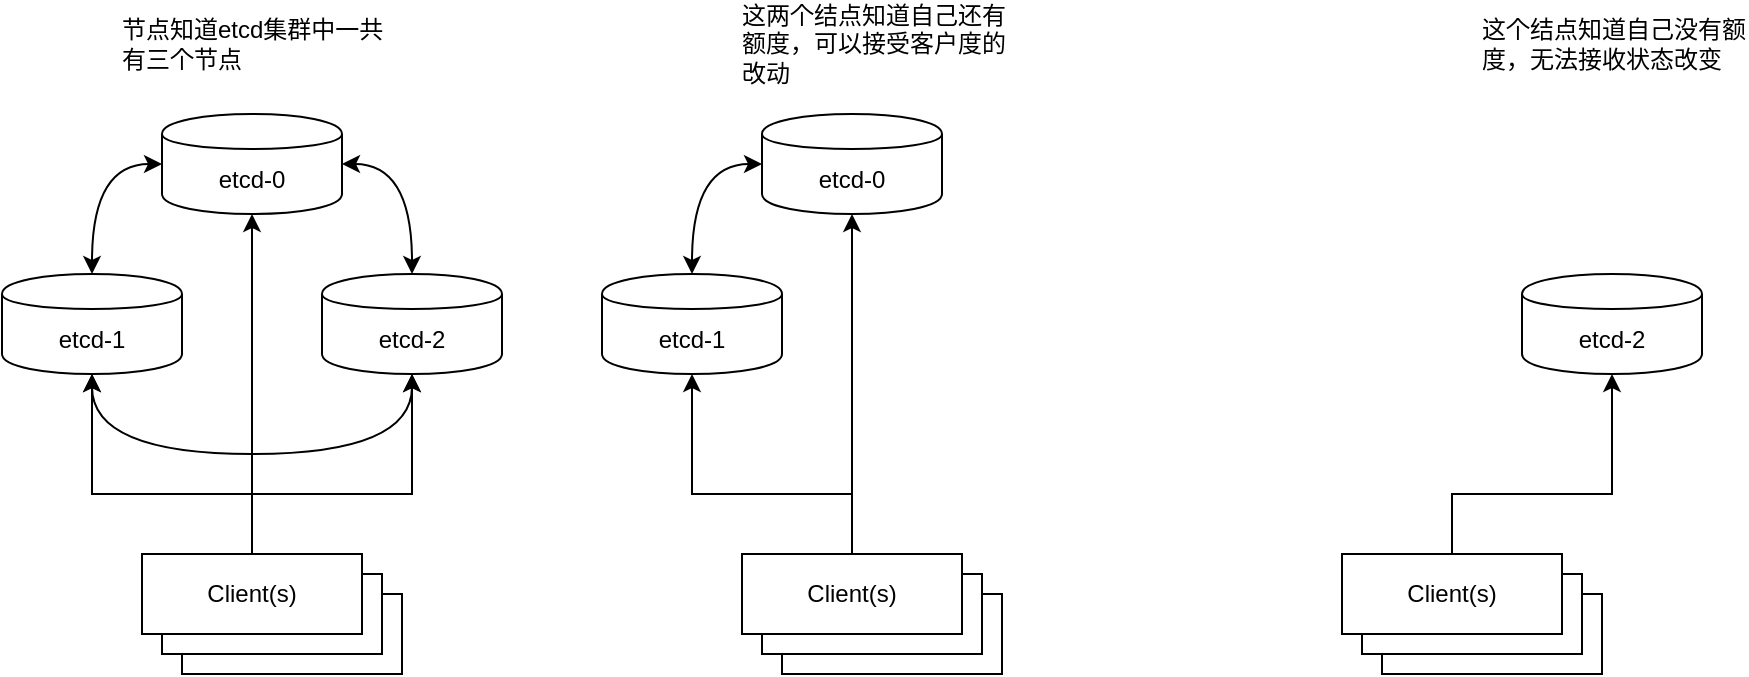 <mxfile version="12.6.5" type="device"><diagram id="IaxwzAsaKVpk1bIBbDXA" name="Page-1"><mxGraphModel dx="1024" dy="592" grid="1" gridSize="10" guides="1" tooltips="1" connect="1" arrows="1" fold="1" page="1" pageScale="1" pageWidth="2339" pageHeight="3300" math="0" shadow="0"><root><mxCell id="0"/><mxCell id="1" parent="0"/><mxCell id="mq4NG1PnDpluvk-9C2Gr-9" value="Client(s)" style="rounded=0;whiteSpace=wrap;html=1;" vertex="1" parent="1"><mxGeometry x="210" y="340" width="110" height="40" as="geometry"/></mxCell><mxCell id="mq4NG1PnDpluvk-9C2Gr-8" value="Client(s)" style="rounded=0;whiteSpace=wrap;html=1;" vertex="1" parent="1"><mxGeometry x="200" y="330" width="110" height="40" as="geometry"/></mxCell><mxCell id="mq4NG1PnDpluvk-9C2Gr-4" style="edgeStyle=orthogonalEdgeStyle;orthogonalLoop=1;jettySize=auto;html=1;curved=1;exitX=0;exitY=0.5;exitDx=0;exitDy=0;startArrow=classic;startFill=1;" edge="1" parent="1" source="mq4NG1PnDpluvk-9C2Gr-1" target="mq4NG1PnDpluvk-9C2Gr-2"><mxGeometry relative="1" as="geometry"/></mxCell><mxCell id="mq4NG1PnDpluvk-9C2Gr-5" style="edgeStyle=orthogonalEdgeStyle;curved=1;orthogonalLoop=1;jettySize=auto;html=1;startArrow=classic;startFill=1;exitX=1;exitY=0.5;exitDx=0;exitDy=0;" edge="1" parent="1" source="mq4NG1PnDpluvk-9C2Gr-1" target="mq4NG1PnDpluvk-9C2Gr-3"><mxGeometry relative="1" as="geometry"/></mxCell><mxCell id="mq4NG1PnDpluvk-9C2Gr-1" value="etcd-0" style="shape=cylinder;whiteSpace=wrap;html=1;boundedLbl=1;backgroundOutline=1;" vertex="1" parent="1"><mxGeometry x="200" y="100" width="90" height="50" as="geometry"/></mxCell><mxCell id="mq4NG1PnDpluvk-9C2Gr-6" style="edgeStyle=orthogonalEdgeStyle;curved=1;orthogonalLoop=1;jettySize=auto;html=1;entryX=0.5;entryY=1;entryDx=0;entryDy=0;startArrow=classic;startFill=1;exitX=0.5;exitY=1;exitDx=0;exitDy=0;" edge="1" parent="1" source="mq4NG1PnDpluvk-9C2Gr-2" target="mq4NG1PnDpluvk-9C2Gr-3"><mxGeometry relative="1" as="geometry"><Array as="points"><mxPoint x="165" y="270"/><mxPoint x="325" y="270"/></Array></mxGeometry></mxCell><mxCell id="mq4NG1PnDpluvk-9C2Gr-2" value="etcd-1" style="shape=cylinder;whiteSpace=wrap;html=1;boundedLbl=1;backgroundOutline=1;" vertex="1" parent="1"><mxGeometry x="120" y="180" width="90" height="50" as="geometry"/></mxCell><mxCell id="mq4NG1PnDpluvk-9C2Gr-3" value="etcd-2" style="shape=cylinder;whiteSpace=wrap;html=1;boundedLbl=1;backgroundOutline=1;" vertex="1" parent="1"><mxGeometry x="280" y="180" width="90" height="50" as="geometry"/></mxCell><mxCell id="mq4NG1PnDpluvk-9C2Gr-10" style="orthogonalLoop=1;jettySize=auto;html=1;entryX=0.5;entryY=1;entryDx=0;entryDy=0;startArrow=none;startFill=0;rounded=0;" edge="1" parent="1" source="mq4NG1PnDpluvk-9C2Gr-7" target="mq4NG1PnDpluvk-9C2Gr-1"><mxGeometry relative="1" as="geometry"/></mxCell><mxCell id="mq4NG1PnDpluvk-9C2Gr-11" style="edgeStyle=orthogonalEdgeStyle;rounded=0;orthogonalLoop=1;jettySize=auto;html=1;entryX=0.5;entryY=1;entryDx=0;entryDy=0;startArrow=none;startFill=0;" edge="1" parent="1" source="mq4NG1PnDpluvk-9C2Gr-7" target="mq4NG1PnDpluvk-9C2Gr-3"><mxGeometry relative="1" as="geometry"><Array as="points"><mxPoint x="245" y="290"/><mxPoint x="325" y="290"/></Array></mxGeometry></mxCell><mxCell id="mq4NG1PnDpluvk-9C2Gr-12" style="edgeStyle=orthogonalEdgeStyle;rounded=0;orthogonalLoop=1;jettySize=auto;html=1;entryX=0.5;entryY=1;entryDx=0;entryDy=0;startArrow=none;startFill=0;" edge="1" parent="1" source="mq4NG1PnDpluvk-9C2Gr-7" target="mq4NG1PnDpluvk-9C2Gr-2"><mxGeometry relative="1" as="geometry"><Array as="points"><mxPoint x="245" y="290"/><mxPoint x="165" y="290"/></Array></mxGeometry></mxCell><mxCell id="mq4NG1PnDpluvk-9C2Gr-7" value="Client(s)" style="rounded=0;whiteSpace=wrap;html=1;" vertex="1" parent="1"><mxGeometry x="190" y="320" width="110" height="40" as="geometry"/></mxCell><mxCell id="mq4NG1PnDpluvk-9C2Gr-14" value="Client(s)" style="rounded=0;whiteSpace=wrap;html=1;" vertex="1" parent="1"><mxGeometry x="510" y="340" width="110" height="40" as="geometry"/></mxCell><mxCell id="mq4NG1PnDpluvk-9C2Gr-15" value="Client(s)" style="rounded=0;whiteSpace=wrap;html=1;" vertex="1" parent="1"><mxGeometry x="500" y="330" width="110" height="40" as="geometry"/></mxCell><mxCell id="mq4NG1PnDpluvk-9C2Gr-16" style="edgeStyle=orthogonalEdgeStyle;orthogonalLoop=1;jettySize=auto;html=1;curved=1;exitX=0;exitY=0.5;exitDx=0;exitDy=0;startArrow=classic;startFill=1;" edge="1" parent="1" source="mq4NG1PnDpluvk-9C2Gr-18" target="mq4NG1PnDpluvk-9C2Gr-20"><mxGeometry relative="1" as="geometry"/></mxCell><mxCell id="mq4NG1PnDpluvk-9C2Gr-18" value="etcd-0" style="shape=cylinder;whiteSpace=wrap;html=1;boundedLbl=1;backgroundOutline=1;" vertex="1" parent="1"><mxGeometry x="500" y="100" width="90" height="50" as="geometry"/></mxCell><mxCell id="mq4NG1PnDpluvk-9C2Gr-20" value="etcd-1" style="shape=cylinder;whiteSpace=wrap;html=1;boundedLbl=1;backgroundOutline=1;" vertex="1" parent="1"><mxGeometry x="420" y="180" width="90" height="50" as="geometry"/></mxCell><mxCell id="mq4NG1PnDpluvk-9C2Gr-22" style="orthogonalLoop=1;jettySize=auto;html=1;entryX=0.5;entryY=1;entryDx=0;entryDy=0;startArrow=none;startFill=0;rounded=0;" edge="1" parent="1" source="mq4NG1PnDpluvk-9C2Gr-25" target="mq4NG1PnDpluvk-9C2Gr-18"><mxGeometry relative="1" as="geometry"/></mxCell><mxCell id="mq4NG1PnDpluvk-9C2Gr-24" style="edgeStyle=orthogonalEdgeStyle;rounded=0;orthogonalLoop=1;jettySize=auto;html=1;entryX=0.5;entryY=1;entryDx=0;entryDy=0;startArrow=none;startFill=0;" edge="1" parent="1" source="mq4NG1PnDpluvk-9C2Gr-25" target="mq4NG1PnDpluvk-9C2Gr-20"><mxGeometry relative="1" as="geometry"><Array as="points"><mxPoint x="545" y="290"/><mxPoint x="465" y="290"/></Array></mxGeometry></mxCell><mxCell id="mq4NG1PnDpluvk-9C2Gr-25" value="Client(s)" style="rounded=0;whiteSpace=wrap;html=1;" vertex="1" parent="1"><mxGeometry x="490" y="320" width="110" height="40" as="geometry"/></mxCell><mxCell id="mq4NG1PnDpluvk-9C2Gr-26" value="Client(s)" style="rounded=0;whiteSpace=wrap;html=1;" vertex="1" parent="1"><mxGeometry x="810" y="340" width="110" height="40" as="geometry"/></mxCell><mxCell id="mq4NG1PnDpluvk-9C2Gr-27" value="Client(s)" style="rounded=0;whiteSpace=wrap;html=1;" vertex="1" parent="1"><mxGeometry x="800" y="330" width="110" height="40" as="geometry"/></mxCell><mxCell id="mq4NG1PnDpluvk-9C2Gr-33" value="etcd-2" style="shape=cylinder;whiteSpace=wrap;html=1;boundedLbl=1;backgroundOutline=1;" vertex="1" parent="1"><mxGeometry x="880" y="180" width="90" height="50" as="geometry"/></mxCell><mxCell id="mq4NG1PnDpluvk-9C2Gr-35" style="edgeStyle=orthogonalEdgeStyle;rounded=0;orthogonalLoop=1;jettySize=auto;html=1;entryX=0.5;entryY=1;entryDx=0;entryDy=0;startArrow=none;startFill=0;" edge="1" parent="1" source="mq4NG1PnDpluvk-9C2Gr-37" target="mq4NG1PnDpluvk-9C2Gr-33"><mxGeometry relative="1" as="geometry"><Array as="points"><mxPoint x="845" y="290"/><mxPoint x="925" y="290"/></Array></mxGeometry></mxCell><mxCell id="mq4NG1PnDpluvk-9C2Gr-37" value="Client(s)" style="rounded=0;whiteSpace=wrap;html=1;" vertex="1" parent="1"><mxGeometry x="790" y="320" width="110" height="40" as="geometry"/></mxCell><mxCell id="mq4NG1PnDpluvk-9C2Gr-38" value="节点知道etcd集群中一共有三个节点" style="text;html=1;strokeColor=none;fillColor=none;align=left;verticalAlign=middle;whiteSpace=wrap;rounded=0;" vertex="1" parent="1"><mxGeometry x="177.5" y="50" width="135" height="30" as="geometry"/></mxCell><mxCell id="mq4NG1PnDpluvk-9C2Gr-39" value="这两个结点知道自己还有额度，可以接受客户度的改动" style="text;html=1;strokeColor=none;fillColor=none;align=left;verticalAlign=middle;whiteSpace=wrap;rounded=0;" vertex="1" parent="1"><mxGeometry x="487.5" y="50" width="135" height="30" as="geometry"/></mxCell><mxCell id="mq4NG1PnDpluvk-9C2Gr-40" value="这个结点知道自己没有额度，无法接收状态改变" style="text;html=1;strokeColor=none;fillColor=none;align=left;verticalAlign=middle;whiteSpace=wrap;rounded=0;" vertex="1" parent="1"><mxGeometry x="857.5" y="50" width="135" height="30" as="geometry"/></mxCell></root></mxGraphModel></diagram></mxfile>
